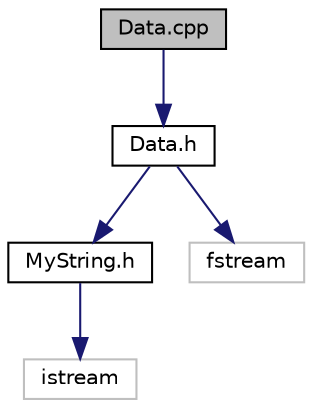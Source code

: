 digraph "Data.cpp"
{
 // LATEX_PDF_SIZE
  edge [fontname="Helvetica",fontsize="10",labelfontname="Helvetica",labelfontsize="10"];
  node [fontname="Helvetica",fontsize="10",shape=record];
  Node1 [label="Data.cpp",height=0.2,width=0.4,color="black", fillcolor="grey75", style="filled", fontcolor="black",tooltip=" "];
  Node1 -> Node2 [color="midnightblue",fontsize="10",style="solid"];
  Node2 [label="Data.h",height=0.2,width=0.4,color="black", fillcolor="white", style="filled",URL="$_data_8h.html",tooltip=" "];
  Node2 -> Node3 [color="midnightblue",fontsize="10",style="solid"];
  Node3 [label="MyString.h",height=0.2,width=0.4,color="black", fillcolor="white", style="filled",URL="$_my_string_8h.html",tooltip=" "];
  Node3 -> Node4 [color="midnightblue",fontsize="10",style="solid"];
  Node4 [label="istream",height=0.2,width=0.4,color="grey75", fillcolor="white", style="filled",tooltip=" "];
  Node2 -> Node5 [color="midnightblue",fontsize="10",style="solid"];
  Node5 [label="fstream",height=0.2,width=0.4,color="grey75", fillcolor="white", style="filled",tooltip=" "];
}
